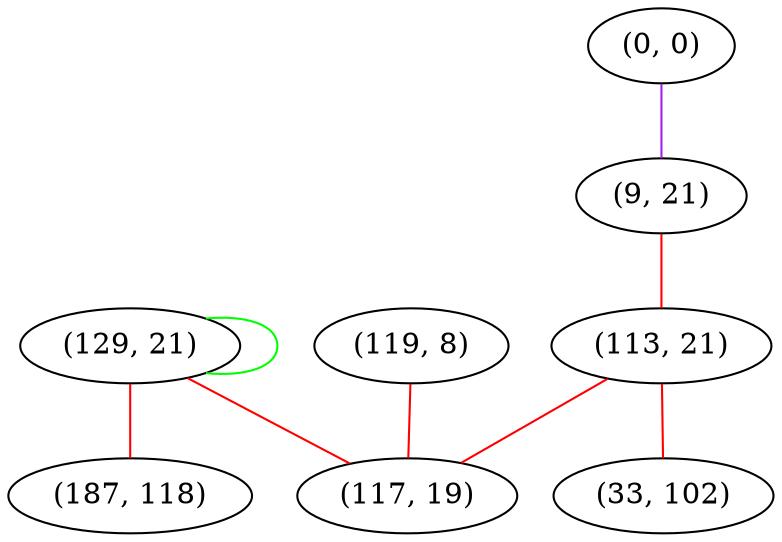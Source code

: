 graph "" {
"(129, 21)";
"(0, 0)";
"(9, 21)";
"(119, 8)";
"(113, 21)";
"(33, 102)";
"(187, 118)";
"(117, 19)";
"(129, 21)" -- "(129, 21)"  [color=green, key=0, weight=2];
"(129, 21)" -- "(187, 118)"  [color=red, key=0, weight=1];
"(129, 21)" -- "(117, 19)"  [color=red, key=0, weight=1];
"(0, 0)" -- "(9, 21)"  [color=purple, key=0, weight=4];
"(9, 21)" -- "(113, 21)"  [color=red, key=0, weight=1];
"(119, 8)" -- "(117, 19)"  [color=red, key=0, weight=1];
"(113, 21)" -- "(33, 102)"  [color=red, key=0, weight=1];
"(113, 21)" -- "(117, 19)"  [color=red, key=0, weight=1];
}
